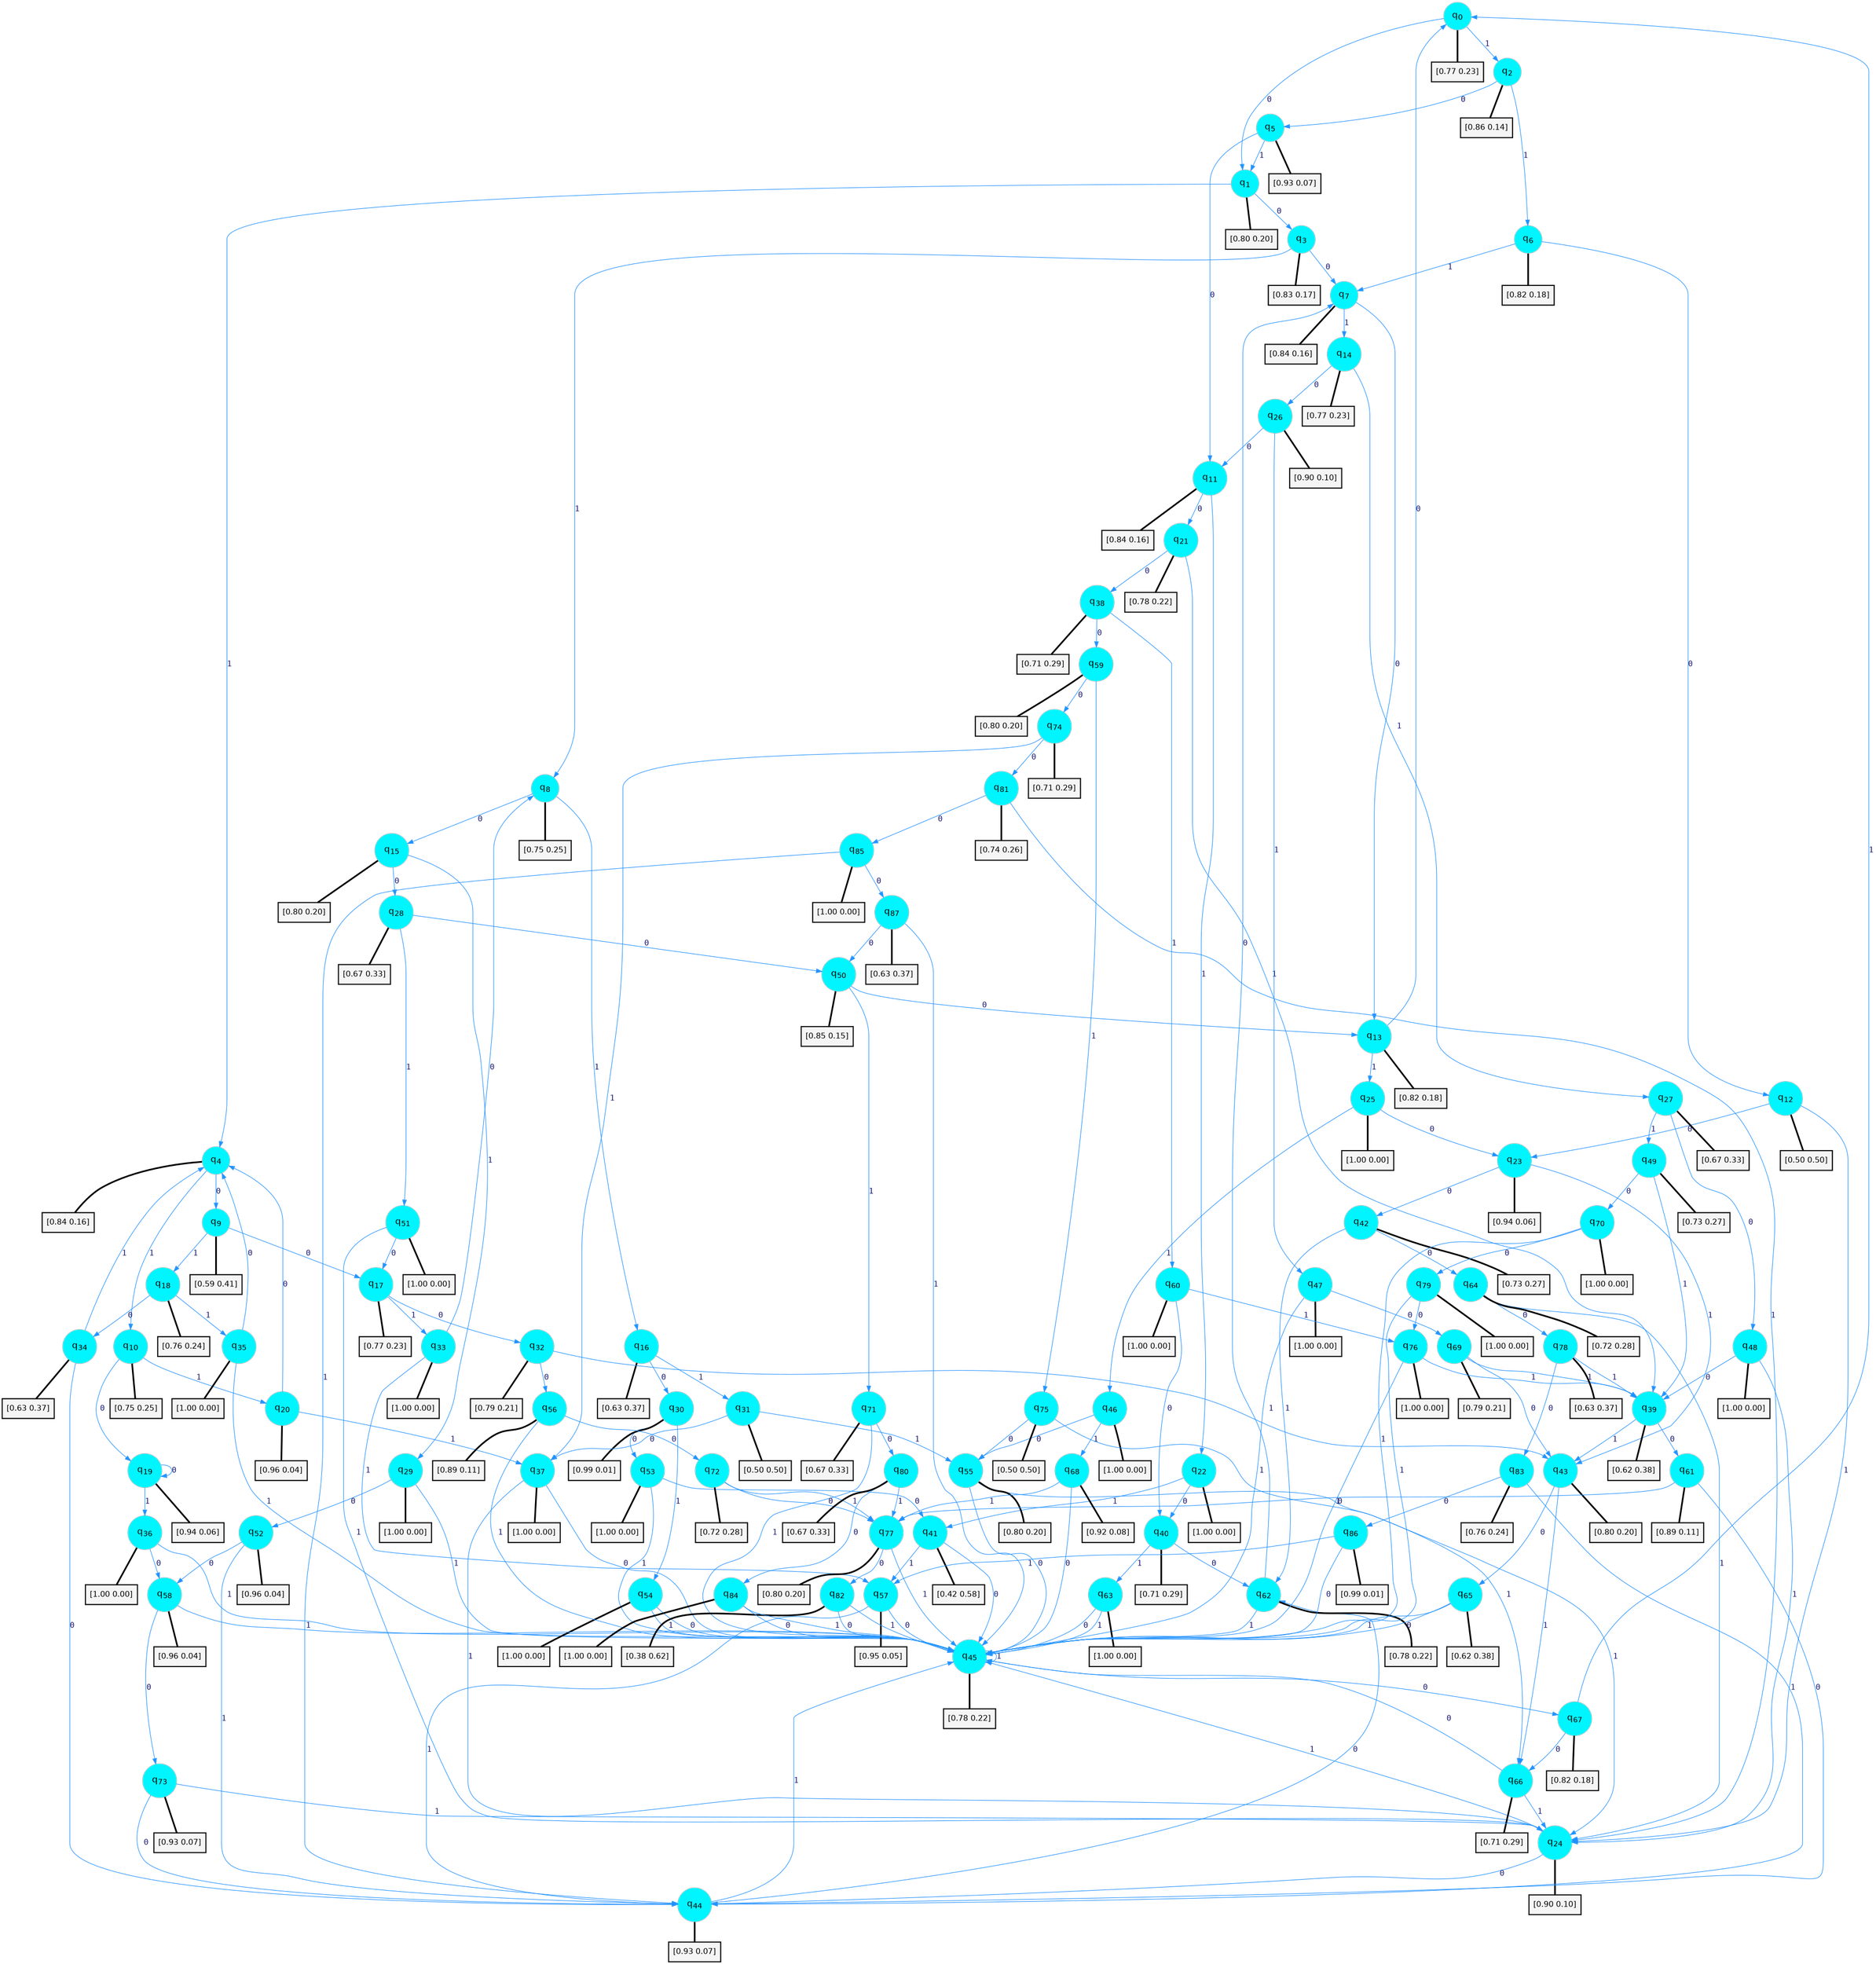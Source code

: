 digraph G {
graph [
bgcolor=transparent, dpi=300, rankdir=TD, size="40,25"];
node [
color=gray, fillcolor=turquoise1, fontcolor=black, fontname=Helvetica, fontsize=16, fontweight=bold, shape=circle, style=filled];
edge [
arrowsize=1, color=dodgerblue1, fontcolor=midnightblue, fontname=courier, fontweight=bold, penwidth=1, style=solid, weight=20];
0[label=<q<SUB>0</SUB>>];
1[label=<q<SUB>1</SUB>>];
2[label=<q<SUB>2</SUB>>];
3[label=<q<SUB>3</SUB>>];
4[label=<q<SUB>4</SUB>>];
5[label=<q<SUB>5</SUB>>];
6[label=<q<SUB>6</SUB>>];
7[label=<q<SUB>7</SUB>>];
8[label=<q<SUB>8</SUB>>];
9[label=<q<SUB>9</SUB>>];
10[label=<q<SUB>10</SUB>>];
11[label=<q<SUB>11</SUB>>];
12[label=<q<SUB>12</SUB>>];
13[label=<q<SUB>13</SUB>>];
14[label=<q<SUB>14</SUB>>];
15[label=<q<SUB>15</SUB>>];
16[label=<q<SUB>16</SUB>>];
17[label=<q<SUB>17</SUB>>];
18[label=<q<SUB>18</SUB>>];
19[label=<q<SUB>19</SUB>>];
20[label=<q<SUB>20</SUB>>];
21[label=<q<SUB>21</SUB>>];
22[label=<q<SUB>22</SUB>>];
23[label=<q<SUB>23</SUB>>];
24[label=<q<SUB>24</SUB>>];
25[label=<q<SUB>25</SUB>>];
26[label=<q<SUB>26</SUB>>];
27[label=<q<SUB>27</SUB>>];
28[label=<q<SUB>28</SUB>>];
29[label=<q<SUB>29</SUB>>];
30[label=<q<SUB>30</SUB>>];
31[label=<q<SUB>31</SUB>>];
32[label=<q<SUB>32</SUB>>];
33[label=<q<SUB>33</SUB>>];
34[label=<q<SUB>34</SUB>>];
35[label=<q<SUB>35</SUB>>];
36[label=<q<SUB>36</SUB>>];
37[label=<q<SUB>37</SUB>>];
38[label=<q<SUB>38</SUB>>];
39[label=<q<SUB>39</SUB>>];
40[label=<q<SUB>40</SUB>>];
41[label=<q<SUB>41</SUB>>];
42[label=<q<SUB>42</SUB>>];
43[label=<q<SUB>43</SUB>>];
44[label=<q<SUB>44</SUB>>];
45[label=<q<SUB>45</SUB>>];
46[label=<q<SUB>46</SUB>>];
47[label=<q<SUB>47</SUB>>];
48[label=<q<SUB>48</SUB>>];
49[label=<q<SUB>49</SUB>>];
50[label=<q<SUB>50</SUB>>];
51[label=<q<SUB>51</SUB>>];
52[label=<q<SUB>52</SUB>>];
53[label=<q<SUB>53</SUB>>];
54[label=<q<SUB>54</SUB>>];
55[label=<q<SUB>55</SUB>>];
56[label=<q<SUB>56</SUB>>];
57[label=<q<SUB>57</SUB>>];
58[label=<q<SUB>58</SUB>>];
59[label=<q<SUB>59</SUB>>];
60[label=<q<SUB>60</SUB>>];
61[label=<q<SUB>61</SUB>>];
62[label=<q<SUB>62</SUB>>];
63[label=<q<SUB>63</SUB>>];
64[label=<q<SUB>64</SUB>>];
65[label=<q<SUB>65</SUB>>];
66[label=<q<SUB>66</SUB>>];
67[label=<q<SUB>67</SUB>>];
68[label=<q<SUB>68</SUB>>];
69[label=<q<SUB>69</SUB>>];
70[label=<q<SUB>70</SUB>>];
71[label=<q<SUB>71</SUB>>];
72[label=<q<SUB>72</SUB>>];
73[label=<q<SUB>73</SUB>>];
74[label=<q<SUB>74</SUB>>];
75[label=<q<SUB>75</SUB>>];
76[label=<q<SUB>76</SUB>>];
77[label=<q<SUB>77</SUB>>];
78[label=<q<SUB>78</SUB>>];
79[label=<q<SUB>79</SUB>>];
80[label=<q<SUB>80</SUB>>];
81[label=<q<SUB>81</SUB>>];
82[label=<q<SUB>82</SUB>>];
83[label=<q<SUB>83</SUB>>];
84[label=<q<SUB>84</SUB>>];
85[label=<q<SUB>85</SUB>>];
86[label=<q<SUB>86</SUB>>];
87[label=<q<SUB>87</SUB>>];
88[label="[0.77 0.23]", shape=box,fontcolor=black, fontname=Helvetica, fontsize=14, penwidth=2, fillcolor=whitesmoke,color=black];
89[label="[0.80 0.20]", shape=box,fontcolor=black, fontname=Helvetica, fontsize=14, penwidth=2, fillcolor=whitesmoke,color=black];
90[label="[0.86 0.14]", shape=box,fontcolor=black, fontname=Helvetica, fontsize=14, penwidth=2, fillcolor=whitesmoke,color=black];
91[label="[0.83 0.17]", shape=box,fontcolor=black, fontname=Helvetica, fontsize=14, penwidth=2, fillcolor=whitesmoke,color=black];
92[label="[0.84 0.16]", shape=box,fontcolor=black, fontname=Helvetica, fontsize=14, penwidth=2, fillcolor=whitesmoke,color=black];
93[label="[0.93 0.07]", shape=box,fontcolor=black, fontname=Helvetica, fontsize=14, penwidth=2, fillcolor=whitesmoke,color=black];
94[label="[0.82 0.18]", shape=box,fontcolor=black, fontname=Helvetica, fontsize=14, penwidth=2, fillcolor=whitesmoke,color=black];
95[label="[0.84 0.16]", shape=box,fontcolor=black, fontname=Helvetica, fontsize=14, penwidth=2, fillcolor=whitesmoke,color=black];
96[label="[0.75 0.25]", shape=box,fontcolor=black, fontname=Helvetica, fontsize=14, penwidth=2, fillcolor=whitesmoke,color=black];
97[label="[0.59 0.41]", shape=box,fontcolor=black, fontname=Helvetica, fontsize=14, penwidth=2, fillcolor=whitesmoke,color=black];
98[label="[0.75 0.25]", shape=box,fontcolor=black, fontname=Helvetica, fontsize=14, penwidth=2, fillcolor=whitesmoke,color=black];
99[label="[0.84 0.16]", shape=box,fontcolor=black, fontname=Helvetica, fontsize=14, penwidth=2, fillcolor=whitesmoke,color=black];
100[label="[0.50 0.50]", shape=box,fontcolor=black, fontname=Helvetica, fontsize=14, penwidth=2, fillcolor=whitesmoke,color=black];
101[label="[0.82 0.18]", shape=box,fontcolor=black, fontname=Helvetica, fontsize=14, penwidth=2, fillcolor=whitesmoke,color=black];
102[label="[0.77 0.23]", shape=box,fontcolor=black, fontname=Helvetica, fontsize=14, penwidth=2, fillcolor=whitesmoke,color=black];
103[label="[0.80 0.20]", shape=box,fontcolor=black, fontname=Helvetica, fontsize=14, penwidth=2, fillcolor=whitesmoke,color=black];
104[label="[0.63 0.37]", shape=box,fontcolor=black, fontname=Helvetica, fontsize=14, penwidth=2, fillcolor=whitesmoke,color=black];
105[label="[0.77 0.23]", shape=box,fontcolor=black, fontname=Helvetica, fontsize=14, penwidth=2, fillcolor=whitesmoke,color=black];
106[label="[0.76 0.24]", shape=box,fontcolor=black, fontname=Helvetica, fontsize=14, penwidth=2, fillcolor=whitesmoke,color=black];
107[label="[0.94 0.06]", shape=box,fontcolor=black, fontname=Helvetica, fontsize=14, penwidth=2, fillcolor=whitesmoke,color=black];
108[label="[0.96 0.04]", shape=box,fontcolor=black, fontname=Helvetica, fontsize=14, penwidth=2, fillcolor=whitesmoke,color=black];
109[label="[0.78 0.22]", shape=box,fontcolor=black, fontname=Helvetica, fontsize=14, penwidth=2, fillcolor=whitesmoke,color=black];
110[label="[1.00 0.00]", shape=box,fontcolor=black, fontname=Helvetica, fontsize=14, penwidth=2, fillcolor=whitesmoke,color=black];
111[label="[0.94 0.06]", shape=box,fontcolor=black, fontname=Helvetica, fontsize=14, penwidth=2, fillcolor=whitesmoke,color=black];
112[label="[0.90 0.10]", shape=box,fontcolor=black, fontname=Helvetica, fontsize=14, penwidth=2, fillcolor=whitesmoke,color=black];
113[label="[1.00 0.00]", shape=box,fontcolor=black, fontname=Helvetica, fontsize=14, penwidth=2, fillcolor=whitesmoke,color=black];
114[label="[0.90 0.10]", shape=box,fontcolor=black, fontname=Helvetica, fontsize=14, penwidth=2, fillcolor=whitesmoke,color=black];
115[label="[0.67 0.33]", shape=box,fontcolor=black, fontname=Helvetica, fontsize=14, penwidth=2, fillcolor=whitesmoke,color=black];
116[label="[0.67 0.33]", shape=box,fontcolor=black, fontname=Helvetica, fontsize=14, penwidth=2, fillcolor=whitesmoke,color=black];
117[label="[1.00 0.00]", shape=box,fontcolor=black, fontname=Helvetica, fontsize=14, penwidth=2, fillcolor=whitesmoke,color=black];
118[label="[0.99 0.01]", shape=box,fontcolor=black, fontname=Helvetica, fontsize=14, penwidth=2, fillcolor=whitesmoke,color=black];
119[label="[0.50 0.50]", shape=box,fontcolor=black, fontname=Helvetica, fontsize=14, penwidth=2, fillcolor=whitesmoke,color=black];
120[label="[0.79 0.21]", shape=box,fontcolor=black, fontname=Helvetica, fontsize=14, penwidth=2, fillcolor=whitesmoke,color=black];
121[label="[1.00 0.00]", shape=box,fontcolor=black, fontname=Helvetica, fontsize=14, penwidth=2, fillcolor=whitesmoke,color=black];
122[label="[0.63 0.37]", shape=box,fontcolor=black, fontname=Helvetica, fontsize=14, penwidth=2, fillcolor=whitesmoke,color=black];
123[label="[1.00 0.00]", shape=box,fontcolor=black, fontname=Helvetica, fontsize=14, penwidth=2, fillcolor=whitesmoke,color=black];
124[label="[1.00 0.00]", shape=box,fontcolor=black, fontname=Helvetica, fontsize=14, penwidth=2, fillcolor=whitesmoke,color=black];
125[label="[1.00 0.00]", shape=box,fontcolor=black, fontname=Helvetica, fontsize=14, penwidth=2, fillcolor=whitesmoke,color=black];
126[label="[0.71 0.29]", shape=box,fontcolor=black, fontname=Helvetica, fontsize=14, penwidth=2, fillcolor=whitesmoke,color=black];
127[label="[0.62 0.38]", shape=box,fontcolor=black, fontname=Helvetica, fontsize=14, penwidth=2, fillcolor=whitesmoke,color=black];
128[label="[0.71 0.29]", shape=box,fontcolor=black, fontname=Helvetica, fontsize=14, penwidth=2, fillcolor=whitesmoke,color=black];
129[label="[0.42 0.58]", shape=box,fontcolor=black, fontname=Helvetica, fontsize=14, penwidth=2, fillcolor=whitesmoke,color=black];
130[label="[0.73 0.27]", shape=box,fontcolor=black, fontname=Helvetica, fontsize=14, penwidth=2, fillcolor=whitesmoke,color=black];
131[label="[0.80 0.20]", shape=box,fontcolor=black, fontname=Helvetica, fontsize=14, penwidth=2, fillcolor=whitesmoke,color=black];
132[label="[0.93 0.07]", shape=box,fontcolor=black, fontname=Helvetica, fontsize=14, penwidth=2, fillcolor=whitesmoke,color=black];
133[label="[0.78 0.22]", shape=box,fontcolor=black, fontname=Helvetica, fontsize=14, penwidth=2, fillcolor=whitesmoke,color=black];
134[label="[1.00 0.00]", shape=box,fontcolor=black, fontname=Helvetica, fontsize=14, penwidth=2, fillcolor=whitesmoke,color=black];
135[label="[1.00 0.00]", shape=box,fontcolor=black, fontname=Helvetica, fontsize=14, penwidth=2, fillcolor=whitesmoke,color=black];
136[label="[1.00 0.00]", shape=box,fontcolor=black, fontname=Helvetica, fontsize=14, penwidth=2, fillcolor=whitesmoke,color=black];
137[label="[0.73 0.27]", shape=box,fontcolor=black, fontname=Helvetica, fontsize=14, penwidth=2, fillcolor=whitesmoke,color=black];
138[label="[0.85 0.15]", shape=box,fontcolor=black, fontname=Helvetica, fontsize=14, penwidth=2, fillcolor=whitesmoke,color=black];
139[label="[1.00 0.00]", shape=box,fontcolor=black, fontname=Helvetica, fontsize=14, penwidth=2, fillcolor=whitesmoke,color=black];
140[label="[0.96 0.04]", shape=box,fontcolor=black, fontname=Helvetica, fontsize=14, penwidth=2, fillcolor=whitesmoke,color=black];
141[label="[1.00 0.00]", shape=box,fontcolor=black, fontname=Helvetica, fontsize=14, penwidth=2, fillcolor=whitesmoke,color=black];
142[label="[1.00 0.00]", shape=box,fontcolor=black, fontname=Helvetica, fontsize=14, penwidth=2, fillcolor=whitesmoke,color=black];
143[label="[0.80 0.20]", shape=box,fontcolor=black, fontname=Helvetica, fontsize=14, penwidth=2, fillcolor=whitesmoke,color=black];
144[label="[0.89 0.11]", shape=box,fontcolor=black, fontname=Helvetica, fontsize=14, penwidth=2, fillcolor=whitesmoke,color=black];
145[label="[0.95 0.05]", shape=box,fontcolor=black, fontname=Helvetica, fontsize=14, penwidth=2, fillcolor=whitesmoke,color=black];
146[label="[0.96 0.04]", shape=box,fontcolor=black, fontname=Helvetica, fontsize=14, penwidth=2, fillcolor=whitesmoke,color=black];
147[label="[0.80 0.20]", shape=box,fontcolor=black, fontname=Helvetica, fontsize=14, penwidth=2, fillcolor=whitesmoke,color=black];
148[label="[1.00 0.00]", shape=box,fontcolor=black, fontname=Helvetica, fontsize=14, penwidth=2, fillcolor=whitesmoke,color=black];
149[label="[0.89 0.11]", shape=box,fontcolor=black, fontname=Helvetica, fontsize=14, penwidth=2, fillcolor=whitesmoke,color=black];
150[label="[0.78 0.22]", shape=box,fontcolor=black, fontname=Helvetica, fontsize=14, penwidth=2, fillcolor=whitesmoke,color=black];
151[label="[1.00 0.00]", shape=box,fontcolor=black, fontname=Helvetica, fontsize=14, penwidth=2, fillcolor=whitesmoke,color=black];
152[label="[0.72 0.28]", shape=box,fontcolor=black, fontname=Helvetica, fontsize=14, penwidth=2, fillcolor=whitesmoke,color=black];
153[label="[0.62 0.38]", shape=box,fontcolor=black, fontname=Helvetica, fontsize=14, penwidth=2, fillcolor=whitesmoke,color=black];
154[label="[0.71 0.29]", shape=box,fontcolor=black, fontname=Helvetica, fontsize=14, penwidth=2, fillcolor=whitesmoke,color=black];
155[label="[0.82 0.18]", shape=box,fontcolor=black, fontname=Helvetica, fontsize=14, penwidth=2, fillcolor=whitesmoke,color=black];
156[label="[0.92 0.08]", shape=box,fontcolor=black, fontname=Helvetica, fontsize=14, penwidth=2, fillcolor=whitesmoke,color=black];
157[label="[0.79 0.21]", shape=box,fontcolor=black, fontname=Helvetica, fontsize=14, penwidth=2, fillcolor=whitesmoke,color=black];
158[label="[1.00 0.00]", shape=box,fontcolor=black, fontname=Helvetica, fontsize=14, penwidth=2, fillcolor=whitesmoke,color=black];
159[label="[0.67 0.33]", shape=box,fontcolor=black, fontname=Helvetica, fontsize=14, penwidth=2, fillcolor=whitesmoke,color=black];
160[label="[0.72 0.28]", shape=box,fontcolor=black, fontname=Helvetica, fontsize=14, penwidth=2, fillcolor=whitesmoke,color=black];
161[label="[0.93 0.07]", shape=box,fontcolor=black, fontname=Helvetica, fontsize=14, penwidth=2, fillcolor=whitesmoke,color=black];
162[label="[0.71 0.29]", shape=box,fontcolor=black, fontname=Helvetica, fontsize=14, penwidth=2, fillcolor=whitesmoke,color=black];
163[label="[0.50 0.50]", shape=box,fontcolor=black, fontname=Helvetica, fontsize=14, penwidth=2, fillcolor=whitesmoke,color=black];
164[label="[1.00 0.00]", shape=box,fontcolor=black, fontname=Helvetica, fontsize=14, penwidth=2, fillcolor=whitesmoke,color=black];
165[label="[0.80 0.20]", shape=box,fontcolor=black, fontname=Helvetica, fontsize=14, penwidth=2, fillcolor=whitesmoke,color=black];
166[label="[0.63 0.37]", shape=box,fontcolor=black, fontname=Helvetica, fontsize=14, penwidth=2, fillcolor=whitesmoke,color=black];
167[label="[1.00 0.00]", shape=box,fontcolor=black, fontname=Helvetica, fontsize=14, penwidth=2, fillcolor=whitesmoke,color=black];
168[label="[0.67 0.33]", shape=box,fontcolor=black, fontname=Helvetica, fontsize=14, penwidth=2, fillcolor=whitesmoke,color=black];
169[label="[0.74 0.26]", shape=box,fontcolor=black, fontname=Helvetica, fontsize=14, penwidth=2, fillcolor=whitesmoke,color=black];
170[label="[0.38 0.62]", shape=box,fontcolor=black, fontname=Helvetica, fontsize=14, penwidth=2, fillcolor=whitesmoke,color=black];
171[label="[0.76 0.24]", shape=box,fontcolor=black, fontname=Helvetica, fontsize=14, penwidth=2, fillcolor=whitesmoke,color=black];
172[label="[1.00 0.00]", shape=box,fontcolor=black, fontname=Helvetica, fontsize=14, penwidth=2, fillcolor=whitesmoke,color=black];
173[label="[1.00 0.00]", shape=box,fontcolor=black, fontname=Helvetica, fontsize=14, penwidth=2, fillcolor=whitesmoke,color=black];
174[label="[0.99 0.01]", shape=box,fontcolor=black, fontname=Helvetica, fontsize=14, penwidth=2, fillcolor=whitesmoke,color=black];
175[label="[0.63 0.37]", shape=box,fontcolor=black, fontname=Helvetica, fontsize=14, penwidth=2, fillcolor=whitesmoke,color=black];
0->1 [label=0];
0->2 [label=1];
0->88 [arrowhead=none, penwidth=3,color=black];
1->3 [label=0];
1->4 [label=1];
1->89 [arrowhead=none, penwidth=3,color=black];
2->5 [label=0];
2->6 [label=1];
2->90 [arrowhead=none, penwidth=3,color=black];
3->7 [label=0];
3->8 [label=1];
3->91 [arrowhead=none, penwidth=3,color=black];
4->9 [label=0];
4->10 [label=1];
4->92 [arrowhead=none, penwidth=3,color=black];
5->11 [label=0];
5->1 [label=1];
5->93 [arrowhead=none, penwidth=3,color=black];
6->12 [label=0];
6->7 [label=1];
6->94 [arrowhead=none, penwidth=3,color=black];
7->13 [label=0];
7->14 [label=1];
7->95 [arrowhead=none, penwidth=3,color=black];
8->15 [label=0];
8->16 [label=1];
8->96 [arrowhead=none, penwidth=3,color=black];
9->17 [label=0];
9->18 [label=1];
9->97 [arrowhead=none, penwidth=3,color=black];
10->19 [label=0];
10->20 [label=1];
10->98 [arrowhead=none, penwidth=3,color=black];
11->21 [label=0];
11->22 [label=1];
11->99 [arrowhead=none, penwidth=3,color=black];
12->23 [label=0];
12->24 [label=1];
12->100 [arrowhead=none, penwidth=3,color=black];
13->0 [label=0];
13->25 [label=1];
13->101 [arrowhead=none, penwidth=3,color=black];
14->26 [label=0];
14->27 [label=1];
14->102 [arrowhead=none, penwidth=3,color=black];
15->28 [label=0];
15->29 [label=1];
15->103 [arrowhead=none, penwidth=3,color=black];
16->30 [label=0];
16->31 [label=1];
16->104 [arrowhead=none, penwidth=3,color=black];
17->32 [label=0];
17->33 [label=1];
17->105 [arrowhead=none, penwidth=3,color=black];
18->34 [label=0];
18->35 [label=1];
18->106 [arrowhead=none, penwidth=3,color=black];
19->19 [label=0];
19->36 [label=1];
19->107 [arrowhead=none, penwidth=3,color=black];
20->4 [label=0];
20->37 [label=1];
20->108 [arrowhead=none, penwidth=3,color=black];
21->38 [label=0];
21->39 [label=1];
21->109 [arrowhead=none, penwidth=3,color=black];
22->40 [label=0];
22->41 [label=1];
22->110 [arrowhead=none, penwidth=3,color=black];
23->42 [label=0];
23->43 [label=1];
23->111 [arrowhead=none, penwidth=3,color=black];
24->44 [label=0];
24->45 [label=1];
24->112 [arrowhead=none, penwidth=3,color=black];
25->23 [label=0];
25->46 [label=1];
25->113 [arrowhead=none, penwidth=3,color=black];
26->11 [label=0];
26->47 [label=1];
26->114 [arrowhead=none, penwidth=3,color=black];
27->48 [label=0];
27->49 [label=1];
27->115 [arrowhead=none, penwidth=3,color=black];
28->50 [label=0];
28->51 [label=1];
28->116 [arrowhead=none, penwidth=3,color=black];
29->52 [label=0];
29->45 [label=1];
29->117 [arrowhead=none, penwidth=3,color=black];
30->53 [label=0];
30->54 [label=1];
30->118 [arrowhead=none, penwidth=3,color=black];
31->37 [label=0];
31->55 [label=1];
31->119 [arrowhead=none, penwidth=3,color=black];
32->56 [label=0];
32->43 [label=1];
32->120 [arrowhead=none, penwidth=3,color=black];
33->8 [label=0];
33->57 [label=1];
33->121 [arrowhead=none, penwidth=3,color=black];
34->44 [label=0];
34->4 [label=1];
34->122 [arrowhead=none, penwidth=3,color=black];
35->4 [label=0];
35->45 [label=1];
35->123 [arrowhead=none, penwidth=3,color=black];
36->58 [label=0];
36->45 [label=1];
36->124 [arrowhead=none, penwidth=3,color=black];
37->45 [label=0];
37->24 [label=1];
37->125 [arrowhead=none, penwidth=3,color=black];
38->59 [label=0];
38->60 [label=1];
38->126 [arrowhead=none, penwidth=3,color=black];
39->61 [label=0];
39->43 [label=1];
39->127 [arrowhead=none, penwidth=3,color=black];
40->62 [label=0];
40->63 [label=1];
40->128 [arrowhead=none, penwidth=3,color=black];
41->45 [label=0];
41->57 [label=1];
41->129 [arrowhead=none, penwidth=3,color=black];
42->64 [label=0];
42->62 [label=1];
42->130 [arrowhead=none, penwidth=3,color=black];
43->65 [label=0];
43->66 [label=1];
43->131 [arrowhead=none, penwidth=3,color=black];
44->62 [label=0];
44->45 [label=1];
44->132 [arrowhead=none, penwidth=3,color=black];
45->67 [label=0];
45->45 [label=1];
45->133 [arrowhead=none, penwidth=3,color=black];
46->55 [label=0];
46->68 [label=1];
46->134 [arrowhead=none, penwidth=3,color=black];
47->69 [label=0];
47->45 [label=1];
47->135 [arrowhead=none, penwidth=3,color=black];
48->39 [label=0];
48->24 [label=1];
48->136 [arrowhead=none, penwidth=3,color=black];
49->70 [label=0];
49->39 [label=1];
49->137 [arrowhead=none, penwidth=3,color=black];
50->13 [label=0];
50->71 [label=1];
50->138 [arrowhead=none, penwidth=3,color=black];
51->17 [label=0];
51->24 [label=1];
51->139 [arrowhead=none, penwidth=3,color=black];
52->58 [label=0];
52->44 [label=1];
52->140 [arrowhead=none, penwidth=3,color=black];
53->41 [label=0];
53->45 [label=1];
53->141 [arrowhead=none, penwidth=3,color=black];
54->45 [label=0];
54->45 [label=1];
54->142 [arrowhead=none, penwidth=3,color=black];
55->45 [label=0];
55->24 [label=1];
55->143 [arrowhead=none, penwidth=3,color=black];
56->72 [label=0];
56->45 [label=1];
56->144 [arrowhead=none, penwidth=3,color=black];
57->45 [label=0];
57->44 [label=1];
57->145 [arrowhead=none, penwidth=3,color=black];
58->73 [label=0];
58->45 [label=1];
58->146 [arrowhead=none, penwidth=3,color=black];
59->74 [label=0];
59->75 [label=1];
59->147 [arrowhead=none, penwidth=3,color=black];
60->40 [label=0];
60->76 [label=1];
60->148 [arrowhead=none, penwidth=3,color=black];
61->44 [label=0];
61->77 [label=1];
61->149 [arrowhead=none, penwidth=3,color=black];
62->7 [label=0];
62->45 [label=1];
62->150 [arrowhead=none, penwidth=3,color=black];
63->45 [label=0];
63->45 [label=1];
63->151 [arrowhead=none, penwidth=3,color=black];
64->78 [label=0];
64->24 [label=1];
64->152 [arrowhead=none, penwidth=3,color=black];
65->45 [label=0];
65->45 [label=1];
65->153 [arrowhead=none, penwidth=3,color=black];
66->45 [label=0];
66->24 [label=1];
66->154 [arrowhead=none, penwidth=3,color=black];
67->66 [label=0];
67->0 [label=1];
67->155 [arrowhead=none, penwidth=3,color=black];
68->45 [label=0];
68->77 [label=1];
68->156 [arrowhead=none, penwidth=3,color=black];
69->43 [label=0];
69->39 [label=1];
69->157 [arrowhead=none, penwidth=3,color=black];
70->79 [label=0];
70->45 [label=1];
70->158 [arrowhead=none, penwidth=3,color=black];
71->80 [label=0];
71->45 [label=1];
71->159 [arrowhead=none, penwidth=3,color=black];
72->77 [label=0];
72->77 [label=1];
72->160 [arrowhead=none, penwidth=3,color=black];
73->44 [label=0];
73->24 [label=1];
73->161 [arrowhead=none, penwidth=3,color=black];
74->81 [label=0];
74->37 [label=1];
74->162 [arrowhead=none, penwidth=3,color=black];
75->55 [label=0];
75->66 [label=1];
75->163 [arrowhead=none, penwidth=3,color=black];
76->45 [label=0];
76->39 [label=1];
76->164 [arrowhead=none, penwidth=3,color=black];
77->82 [label=0];
77->45 [label=1];
77->165 [arrowhead=none, penwidth=3,color=black];
78->83 [label=0];
78->39 [label=1];
78->166 [arrowhead=none, penwidth=3,color=black];
79->76 [label=0];
79->45 [label=1];
79->167 [arrowhead=none, penwidth=3,color=black];
80->84 [label=0];
80->77 [label=1];
80->168 [arrowhead=none, penwidth=3,color=black];
81->85 [label=0];
81->24 [label=1];
81->169 [arrowhead=none, penwidth=3,color=black];
82->45 [label=0];
82->45 [label=1];
82->170 [arrowhead=none, penwidth=3,color=black];
83->86 [label=0];
83->44 [label=1];
83->171 [arrowhead=none, penwidth=3,color=black];
84->45 [label=0];
84->45 [label=1];
84->172 [arrowhead=none, penwidth=3,color=black];
85->87 [label=0];
85->44 [label=1];
85->173 [arrowhead=none, penwidth=3,color=black];
86->45 [label=0];
86->57 [label=1];
86->174 [arrowhead=none, penwidth=3,color=black];
87->50 [label=0];
87->45 [label=1];
87->175 [arrowhead=none, penwidth=3,color=black];
}
